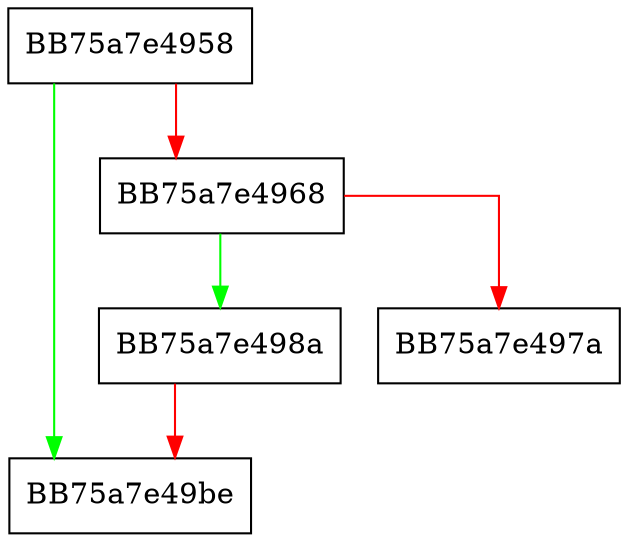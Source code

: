 digraph clear {
  node [shape="box"];
  graph [splines=ortho];
  BB75a7e4958 -> BB75a7e49be [color="green"];
  BB75a7e4958 -> BB75a7e4968 [color="red"];
  BB75a7e4968 -> BB75a7e498a [color="green"];
  BB75a7e4968 -> BB75a7e497a [color="red"];
  BB75a7e498a -> BB75a7e49be [color="red"];
}